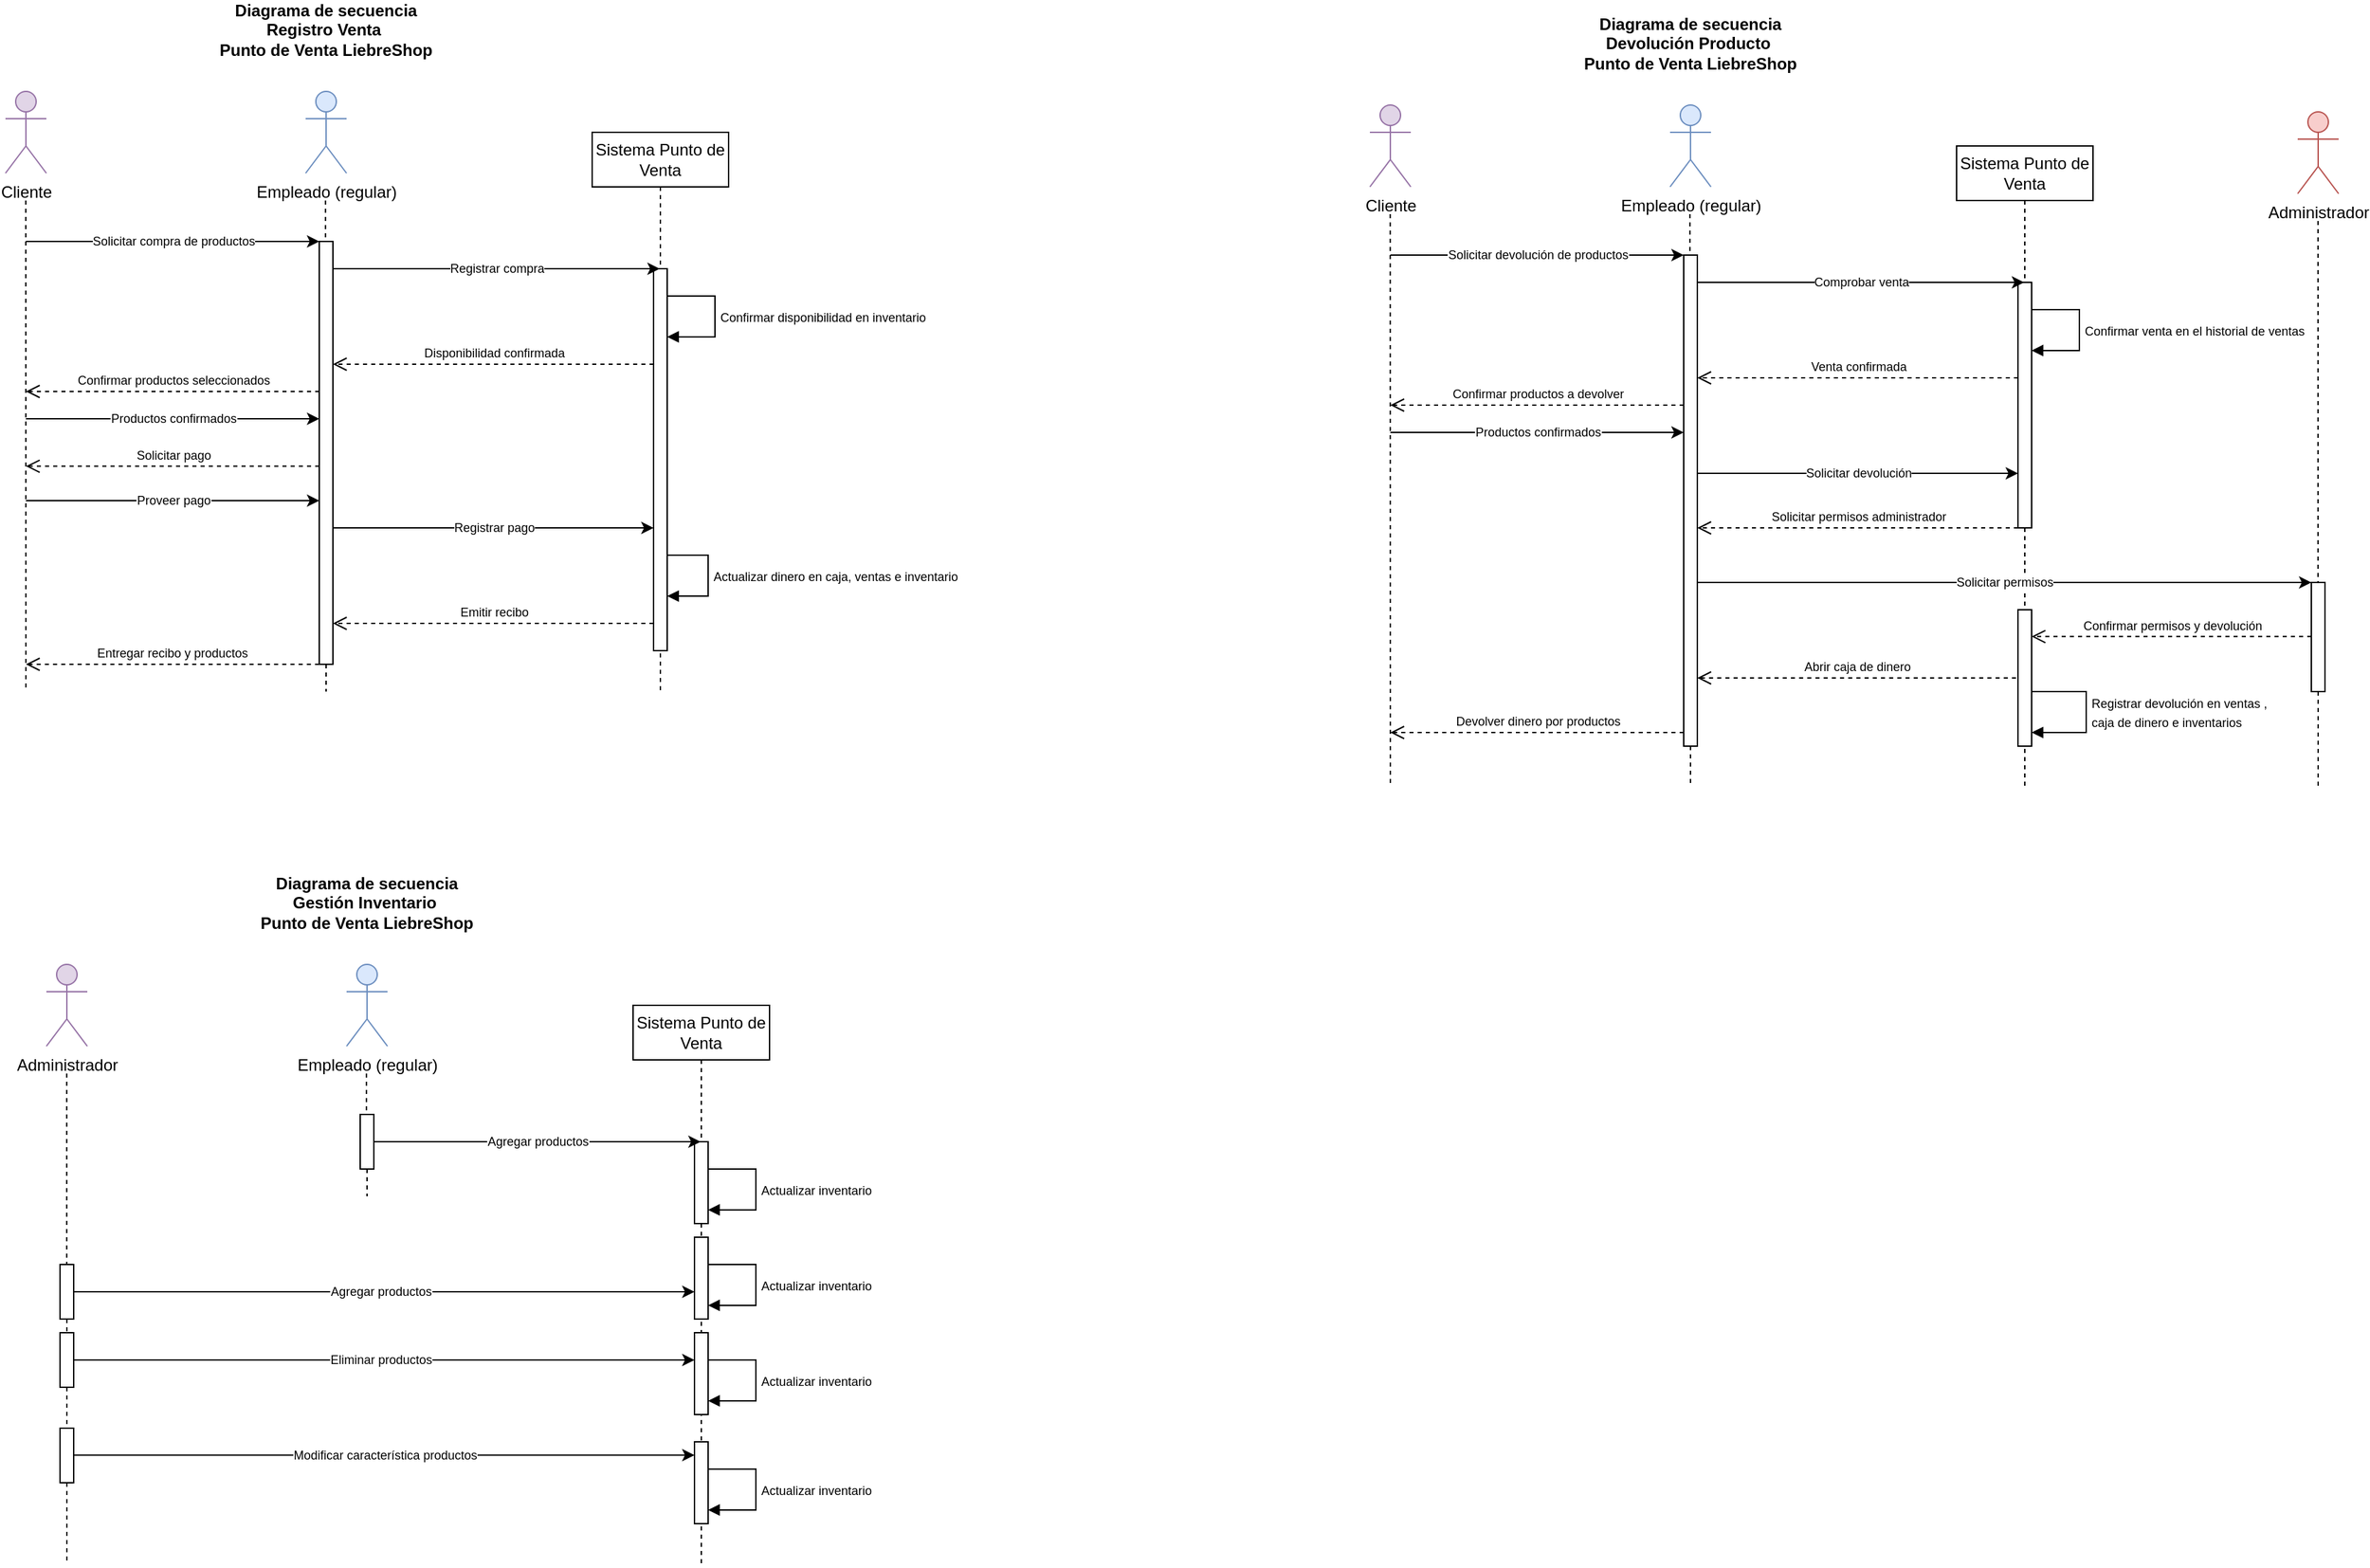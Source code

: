 <mxfile version="24.7.14">
  <diagram name="Página-1" id="ay0VAJm1djosBD3MG4BH">
    <mxGraphModel dx="1076" dy="613" grid="1" gridSize="10" guides="1" tooltips="1" connect="1" arrows="1" fold="1" page="1" pageScale="1" pageWidth="1920" pageHeight="1200" math="0" shadow="0">
      <root>
        <mxCell id="0" />
        <mxCell id="1" parent="0" />
        <mxCell id="SDecnhV5SKz6DMY33ON5-1" value="Empleado (regular)" style="shape=umlActor;verticalLabelPosition=bottom;verticalAlign=top;html=1;fillColor=#dae8fc;strokeColor=#6c8ebf;" parent="1" vertex="1">
          <mxGeometry x="390" y="170" width="30" height="60" as="geometry" />
        </mxCell>
        <mxCell id="SDecnhV5SKz6DMY33ON5-5" value="Cliente" style="shape=umlActor;verticalLabelPosition=bottom;verticalAlign=top;html=1;fillColor=#e1d5e7;strokeColor=#9673a6;" parent="1" vertex="1">
          <mxGeometry x="170" y="170" width="30" height="60" as="geometry" />
        </mxCell>
        <mxCell id="SDecnhV5SKz6DMY33ON5-9" value="Sistema Punto de Venta" style="shape=umlLifeline;perimeter=lifelinePerimeter;whiteSpace=wrap;html=1;container=1;dropTarget=0;collapsible=0;recursiveResize=0;outlineConnect=0;portConstraint=eastwest;newEdgeStyle={&quot;curved&quot;:0,&quot;rounded&quot;:0};" parent="1" vertex="1">
          <mxGeometry x="600" y="200" width="100" height="410" as="geometry" />
        </mxCell>
        <mxCell id="SDecnhV5SKz6DMY33ON5-18" value="" style="html=1;points=[[0,0,0,0,5],[0,1,0,0,-5],[1,0,0,0,5],[1,1,0,0,-5]];perimeter=orthogonalPerimeter;outlineConnect=0;targetShapes=umlLifeline;portConstraint=eastwest;newEdgeStyle={&quot;curved&quot;:0,&quot;rounded&quot;:0};" parent="SDecnhV5SKz6DMY33ON5-9" vertex="1">
          <mxGeometry x="45" y="100" width="10" height="280" as="geometry" />
        </mxCell>
        <mxCell id="SDecnhV5SKz6DMY33ON5-24" value="&lt;font style=&quot;font-size: 9px;&quot;&gt;Confirmar disponibilidad en inventario&lt;/font&gt;" style="html=1;align=left;spacingLeft=2;endArrow=block;rounded=0;edgeStyle=orthogonalEdgeStyle;curved=0;rounded=0;" parent="SDecnhV5SKz6DMY33ON5-9" edge="1">
          <mxGeometry relative="1" as="geometry">
            <mxPoint x="55" y="119.998" as="sourcePoint" />
            <Array as="points">
              <mxPoint x="90" y="119.99" />
              <mxPoint x="90" y="149.99" />
            </Array>
            <mxPoint x="55" y="149.99" as="targetPoint" />
          </mxGeometry>
        </mxCell>
        <mxCell id="SDecnhV5SKz6DMY33ON5-26" value="&lt;font style=&quot;font-size: 9px;&quot;&gt;Actualizar dinero en caja, ventas e inventario&lt;/font&gt;" style="html=1;align=left;spacingLeft=2;endArrow=block;rounded=0;edgeStyle=orthogonalEdgeStyle;curved=0;rounded=0;" parent="SDecnhV5SKz6DMY33ON5-9" source="SDecnhV5SKz6DMY33ON5-18" target="SDecnhV5SKz6DMY33ON5-18" edge="1">
          <mxGeometry relative="1" as="geometry">
            <mxPoint x="60" y="310" as="sourcePoint" />
            <Array as="points">
              <mxPoint x="85" y="310" />
              <mxPoint x="85" y="340" />
            </Array>
            <mxPoint x="60" y="340" as="targetPoint" />
          </mxGeometry>
        </mxCell>
        <mxCell id="SDecnhV5SKz6DMY33ON5-10" value="" style="endArrow=none;dashed=1;html=1;rounded=0;" parent="1" edge="1">
          <mxGeometry width="50" height="50" relative="1" as="geometry">
            <mxPoint x="184.9" y="250" as="sourcePoint" />
            <mxPoint x="185" y="610" as="targetPoint" />
          </mxGeometry>
        </mxCell>
        <mxCell id="SDecnhV5SKz6DMY33ON5-11" value="" style="endArrow=none;dashed=1;html=1;rounded=0;" parent="1" source="SDecnhV5SKz6DMY33ON5-14" edge="1">
          <mxGeometry width="50" height="50" relative="1" as="geometry">
            <mxPoint x="404.58" y="250" as="sourcePoint" />
            <mxPoint x="405" y="610" as="targetPoint" />
          </mxGeometry>
        </mxCell>
        <mxCell id="SDecnhV5SKz6DMY33ON5-12" value="" style="endArrow=classic;html=1;rounded=0;" parent="1" target="SDecnhV5SKz6DMY33ON5-14" edge="1">
          <mxGeometry relative="1" as="geometry">
            <mxPoint x="185" y="280" as="sourcePoint" />
            <mxPoint x="400" y="280" as="targetPoint" />
          </mxGeometry>
        </mxCell>
        <mxCell id="SDecnhV5SKz6DMY33ON5-13" value="Solicitar compra de productos" style="edgeLabel;resizable=0;html=1;;align=center;verticalAlign=middle;fontSize=9;" parent="SDecnhV5SKz6DMY33ON5-12" connectable="0" vertex="1">
          <mxGeometry relative="1" as="geometry" />
        </mxCell>
        <mxCell id="SDecnhV5SKz6DMY33ON5-15" value="" style="endArrow=none;dashed=1;html=1;rounded=0;" parent="1" target="SDecnhV5SKz6DMY33ON5-14" edge="1">
          <mxGeometry width="50" height="50" relative="1" as="geometry">
            <mxPoint x="404.58" y="250" as="sourcePoint" />
            <mxPoint x="404.68" y="680" as="targetPoint" />
          </mxGeometry>
        </mxCell>
        <mxCell id="SDecnhV5SKz6DMY33ON5-14" value="" style="html=1;points=[[0,0,0,0,5],[0,1,0,0,-5],[1,0,0,0,5],[1,1,0,0,-5]];perimeter=orthogonalPerimeter;outlineConnect=0;targetShapes=umlLifeline;portConstraint=eastwest;newEdgeStyle={&quot;curved&quot;:0,&quot;rounded&quot;:0};" parent="1" vertex="1">
          <mxGeometry x="400" y="280" width="10" height="310" as="geometry" />
        </mxCell>
        <mxCell id="SDecnhV5SKz6DMY33ON5-16" value="" style="endArrow=classic;html=1;rounded=0;" parent="1" target="SDecnhV5SKz6DMY33ON5-9" edge="1">
          <mxGeometry relative="1" as="geometry">
            <mxPoint x="410" y="300" as="sourcePoint" />
            <mxPoint x="630" y="300" as="targetPoint" />
          </mxGeometry>
        </mxCell>
        <mxCell id="SDecnhV5SKz6DMY33ON5-17" value="Registrar compra" style="edgeLabel;resizable=0;html=1;;align=center;verticalAlign=middle;fontSize=9;" parent="SDecnhV5SKz6DMY33ON5-16" connectable="0" vertex="1">
          <mxGeometry relative="1" as="geometry" />
        </mxCell>
        <mxCell id="SDecnhV5SKz6DMY33ON5-25" value="&lt;font style=&quot;font-size: 9px;&quot;&gt;Confirmar productos seleccionados&lt;/font&gt;" style="html=1;verticalAlign=bottom;endArrow=open;dashed=1;endSize=8;curved=0;rounded=0;" parent="1" edge="1">
          <mxGeometry relative="1" as="geometry">
            <mxPoint x="400" y="390" as="sourcePoint" />
            <mxPoint x="185" y="390" as="targetPoint" />
          </mxGeometry>
        </mxCell>
        <mxCell id="SDecnhV5SKz6DMY33ON5-27" value="&lt;font style=&quot;font-size: 9px;&quot;&gt;Disponibilidad confirmada&lt;/font&gt;" style="html=1;verticalAlign=bottom;endArrow=open;dashed=1;endSize=8;curved=0;rounded=0;entryX=0.994;entryY=0.604;entryDx=0;entryDy=0;entryPerimeter=0;" parent="1" edge="1">
          <mxGeometry x="-0.0" relative="1" as="geometry">
            <mxPoint x="645.06" y="370" as="sourcePoint" />
            <mxPoint x="410.0" y="370" as="targetPoint" />
            <mxPoint as="offset" />
          </mxGeometry>
        </mxCell>
        <mxCell id="SDecnhV5SKz6DMY33ON5-28" value="" style="endArrow=classic;html=1;rounded=0;" parent="1" edge="1">
          <mxGeometry relative="1" as="geometry">
            <mxPoint x="185" y="410" as="sourcePoint" />
            <mxPoint x="400" y="410" as="targetPoint" />
          </mxGeometry>
        </mxCell>
        <mxCell id="SDecnhV5SKz6DMY33ON5-29" value="Productos confirmados" style="edgeLabel;resizable=0;html=1;;align=center;verticalAlign=middle;fontSize=9;" parent="SDecnhV5SKz6DMY33ON5-28" connectable="0" vertex="1">
          <mxGeometry relative="1" as="geometry" />
        </mxCell>
        <mxCell id="SDecnhV5SKz6DMY33ON5-30" value="&lt;font style=&quot;font-size: 9px;&quot;&gt;Solicitar pago&lt;/font&gt;" style="html=1;verticalAlign=bottom;endArrow=open;dashed=1;endSize=8;curved=0;rounded=0;" parent="1" edge="1">
          <mxGeometry relative="1" as="geometry">
            <mxPoint x="400" y="444.76" as="sourcePoint" />
            <mxPoint x="185" y="444.76" as="targetPoint" />
          </mxGeometry>
        </mxCell>
        <mxCell id="SDecnhV5SKz6DMY33ON5-31" value="" style="endArrow=classic;html=1;rounded=0;" parent="1" edge="1">
          <mxGeometry relative="1" as="geometry">
            <mxPoint x="185" y="470" as="sourcePoint" />
            <mxPoint x="400" y="470" as="targetPoint" />
          </mxGeometry>
        </mxCell>
        <mxCell id="SDecnhV5SKz6DMY33ON5-32" value="Proveer pago" style="edgeLabel;resizable=0;html=1;;align=center;verticalAlign=middle;fontSize=9;" parent="SDecnhV5SKz6DMY33ON5-31" connectable="0" vertex="1">
          <mxGeometry relative="1" as="geometry" />
        </mxCell>
        <mxCell id="SDecnhV5SKz6DMY33ON5-33" value="" style="endArrow=classic;html=1;rounded=0;" parent="1" target="SDecnhV5SKz6DMY33ON5-18" edge="1">
          <mxGeometry relative="1" as="geometry">
            <mxPoint x="410" y="490" as="sourcePoint" />
            <mxPoint x="640" y="490" as="targetPoint" />
          </mxGeometry>
        </mxCell>
        <mxCell id="SDecnhV5SKz6DMY33ON5-34" value="Registrar pago" style="edgeLabel;resizable=0;html=1;;align=center;verticalAlign=middle;fontSize=9;" parent="SDecnhV5SKz6DMY33ON5-33" connectable="0" vertex="1">
          <mxGeometry relative="1" as="geometry" />
        </mxCell>
        <mxCell id="SDecnhV5SKz6DMY33ON5-36" value="&lt;font style=&quot;font-size: 9px;&quot;&gt;Emitir recibo&lt;/font&gt;" style="html=1;verticalAlign=bottom;endArrow=open;dashed=1;endSize=8;curved=0;rounded=0;" parent="1" target="SDecnhV5SKz6DMY33ON5-14" edge="1">
          <mxGeometry relative="1" as="geometry">
            <mxPoint x="645" y="560" as="sourcePoint" />
            <mxPoint x="430" y="560" as="targetPoint" />
          </mxGeometry>
        </mxCell>
        <mxCell id="SDecnhV5SKz6DMY33ON5-37" value="&lt;font style=&quot;font-size: 9px;&quot;&gt;Entregar recibo y productos&lt;/font&gt;" style="html=1;verticalAlign=bottom;endArrow=open;dashed=1;endSize=8;curved=0;rounded=0;exitX=-0.015;exitY=1;exitDx=0;exitDy=0;exitPerimeter=0;" parent="1" source="SDecnhV5SKz6DMY33ON5-14" edge="1">
          <mxGeometry relative="1" as="geometry">
            <mxPoint x="400" y="580" as="sourcePoint" />
            <mxPoint x="185" y="590" as="targetPoint" />
          </mxGeometry>
        </mxCell>
        <mxCell id="SDecnhV5SKz6DMY33ON5-38" value="Diagrama de secuencia Registro Venta&amp;nbsp;&lt;div&gt;Punto de Venta LiebreShop&lt;/div&gt;" style="text;html=1;align=center;verticalAlign=middle;whiteSpace=wrap;rounded=0;fontStyle=1" parent="1" vertex="1">
          <mxGeometry x="320" y="110" width="170" height="30" as="geometry" />
        </mxCell>
        <mxCell id="SDecnhV5SKz6DMY33ON5-39" value="Empleado (regular)" style="shape=umlActor;verticalLabelPosition=bottom;verticalAlign=top;html=1;fillColor=#dae8fc;strokeColor=#6c8ebf;" parent="1" vertex="1">
          <mxGeometry x="1390" y="180" width="30" height="60" as="geometry" />
        </mxCell>
        <mxCell id="SDecnhV5SKz6DMY33ON5-40" value="Cliente" style="shape=umlActor;verticalLabelPosition=bottom;verticalAlign=top;html=1;fillColor=#e1d5e7;strokeColor=#9673a6;" parent="1" vertex="1">
          <mxGeometry x="1170" y="180" width="30" height="60" as="geometry" />
        </mxCell>
        <mxCell id="SDecnhV5SKz6DMY33ON5-41" value="Sistema Punto de Venta" style="shape=umlLifeline;perimeter=lifelinePerimeter;whiteSpace=wrap;html=1;container=1;dropTarget=0;collapsible=0;recursiveResize=0;outlineConnect=0;portConstraint=eastwest;newEdgeStyle={&quot;curved&quot;:0,&quot;rounded&quot;:0};" parent="1" vertex="1">
          <mxGeometry x="1600" y="210" width="100" height="470" as="geometry" />
        </mxCell>
        <mxCell id="SDecnhV5SKz6DMY33ON5-42" value="" style="html=1;points=[[0,0,0,0,5],[0,1,0,0,-5],[1,0,0,0,5],[1,1,0,0,-5]];perimeter=orthogonalPerimeter;outlineConnect=0;targetShapes=umlLifeline;portConstraint=eastwest;newEdgeStyle={&quot;curved&quot;:0,&quot;rounded&quot;:0};" parent="SDecnhV5SKz6DMY33ON5-41" vertex="1">
          <mxGeometry x="45" y="100" width="10" height="180" as="geometry" />
        </mxCell>
        <mxCell id="SDecnhV5SKz6DMY33ON5-43" value="&lt;font style=&quot;font-size: 9px;&quot;&gt;Confirmar venta en el historial de ventas&lt;/font&gt;" style="html=1;align=left;spacingLeft=2;endArrow=block;rounded=0;edgeStyle=orthogonalEdgeStyle;curved=0;rounded=0;" parent="SDecnhV5SKz6DMY33ON5-41" edge="1">
          <mxGeometry relative="1" as="geometry">
            <mxPoint x="55" y="119.998" as="sourcePoint" />
            <Array as="points">
              <mxPoint x="90" y="119.99" />
              <mxPoint x="90" y="149.99" />
            </Array>
            <mxPoint x="55" y="149.99" as="targetPoint" />
          </mxGeometry>
        </mxCell>
        <mxCell id="SDecnhV5SKz6DMY33ON5-74" value="" style="html=1;points=[[0,0,0,0,5],[0,1,0,0,-5],[1,0,0,0,5],[1,1,0,0,-5]];perimeter=orthogonalPerimeter;outlineConnect=0;targetShapes=umlLifeline;portConstraint=eastwest;newEdgeStyle={&quot;curved&quot;:0,&quot;rounded&quot;:0};" parent="SDecnhV5SKz6DMY33ON5-41" vertex="1">
          <mxGeometry x="45" y="340" width="10" height="100" as="geometry" />
        </mxCell>
        <mxCell id="SDecnhV5SKz6DMY33ON5-77" value="&lt;font style=&quot;font-size: 9px;&quot;&gt;Registrar devolución en ventas ,&amp;nbsp;&lt;/font&gt;&lt;div&gt;&lt;span style=&quot;font-size: 9px;&quot;&gt;caja de dinero e inventarios&lt;/span&gt;&lt;/div&gt;" style="html=1;align=left;spacingLeft=2;endArrow=block;rounded=0;edgeStyle=orthogonalEdgeStyle;curved=0;rounded=0;" parent="SDecnhV5SKz6DMY33ON5-41" source="SDecnhV5SKz6DMY33ON5-74" target="SDecnhV5SKz6DMY33ON5-74" edge="1">
          <mxGeometry relative="1" as="geometry">
            <mxPoint x="60" y="399.998" as="sourcePoint" />
            <Array as="points">
              <mxPoint x="95" y="400" />
              <mxPoint x="95" y="430" />
            </Array>
            <mxPoint x="60" y="429.99" as="targetPoint" />
          </mxGeometry>
        </mxCell>
        <mxCell id="SDecnhV5SKz6DMY33ON5-45" value="" style="endArrow=none;dashed=1;html=1;rounded=0;" parent="1" edge="1">
          <mxGeometry width="50" height="50" relative="1" as="geometry">
            <mxPoint x="1184.9" y="260" as="sourcePoint" />
            <mxPoint x="1185" y="680" as="targetPoint" />
          </mxGeometry>
        </mxCell>
        <mxCell id="SDecnhV5SKz6DMY33ON5-46" value="" style="endArrow=none;dashed=1;html=1;rounded=0;" parent="1" source="SDecnhV5SKz6DMY33ON5-50" edge="1">
          <mxGeometry width="50" height="50" relative="1" as="geometry">
            <mxPoint x="1404.58" y="260" as="sourcePoint" />
            <mxPoint x="1405" y="680" as="targetPoint" />
          </mxGeometry>
        </mxCell>
        <mxCell id="SDecnhV5SKz6DMY33ON5-47" value="" style="endArrow=classic;html=1;rounded=0;" parent="1" target="SDecnhV5SKz6DMY33ON5-50" edge="1">
          <mxGeometry relative="1" as="geometry">
            <mxPoint x="1185" y="290" as="sourcePoint" />
            <mxPoint x="1400" y="290" as="targetPoint" />
          </mxGeometry>
        </mxCell>
        <mxCell id="SDecnhV5SKz6DMY33ON5-48" value="Solicitar devolución de productos" style="edgeLabel;resizable=0;html=1;;align=center;verticalAlign=middle;fontSize=9;" parent="SDecnhV5SKz6DMY33ON5-47" connectable="0" vertex="1">
          <mxGeometry relative="1" as="geometry" />
        </mxCell>
        <mxCell id="SDecnhV5SKz6DMY33ON5-49" value="" style="endArrow=none;dashed=1;html=1;rounded=0;" parent="1" target="SDecnhV5SKz6DMY33ON5-50" edge="1">
          <mxGeometry width="50" height="50" relative="1" as="geometry">
            <mxPoint x="1404.58" y="260" as="sourcePoint" />
            <mxPoint x="1404.68" y="690" as="targetPoint" />
          </mxGeometry>
        </mxCell>
        <mxCell id="SDecnhV5SKz6DMY33ON5-50" value="" style="html=1;points=[[0,0,0,0,5],[0,1,0,0,-5],[1,0,0,0,5],[1,1,0,0,-5]];perimeter=orthogonalPerimeter;outlineConnect=0;targetShapes=umlLifeline;portConstraint=eastwest;newEdgeStyle={&quot;curved&quot;:0,&quot;rounded&quot;:0};" parent="1" vertex="1">
          <mxGeometry x="1400" y="290" width="10" height="360" as="geometry" />
        </mxCell>
        <mxCell id="SDecnhV5SKz6DMY33ON5-51" value="" style="endArrow=classic;html=1;rounded=0;" parent="1" target="SDecnhV5SKz6DMY33ON5-41" edge="1">
          <mxGeometry relative="1" as="geometry">
            <mxPoint x="1410" y="310" as="sourcePoint" />
            <mxPoint x="1630" y="310" as="targetPoint" />
          </mxGeometry>
        </mxCell>
        <mxCell id="SDecnhV5SKz6DMY33ON5-52" value="Comprobar venta" style="edgeLabel;resizable=0;html=1;;align=center;verticalAlign=middle;fontSize=9;" parent="SDecnhV5SKz6DMY33ON5-51" connectable="0" vertex="1">
          <mxGeometry relative="1" as="geometry" />
        </mxCell>
        <mxCell id="SDecnhV5SKz6DMY33ON5-53" value="&lt;font style=&quot;font-size: 9px;&quot;&gt;Confirmar productos a devolver&lt;/font&gt;" style="html=1;verticalAlign=bottom;endArrow=open;dashed=1;endSize=8;curved=0;rounded=0;" parent="1" edge="1">
          <mxGeometry relative="1" as="geometry">
            <mxPoint x="1400" y="400" as="sourcePoint" />
            <mxPoint x="1185" y="400" as="targetPoint" />
          </mxGeometry>
        </mxCell>
        <mxCell id="SDecnhV5SKz6DMY33ON5-54" value="&lt;font style=&quot;font-size: 9px;&quot;&gt;Venta confirmada&lt;/font&gt;" style="html=1;verticalAlign=bottom;endArrow=open;dashed=1;endSize=8;curved=0;rounded=0;entryX=0.994;entryY=0.604;entryDx=0;entryDy=0;entryPerimeter=0;" parent="1" edge="1">
          <mxGeometry x="-0.0" relative="1" as="geometry">
            <mxPoint x="1645.06" y="380" as="sourcePoint" />
            <mxPoint x="1410" y="380" as="targetPoint" />
            <mxPoint as="offset" />
          </mxGeometry>
        </mxCell>
        <mxCell id="SDecnhV5SKz6DMY33ON5-55" value="" style="endArrow=classic;html=1;rounded=0;" parent="1" edge="1">
          <mxGeometry relative="1" as="geometry">
            <mxPoint x="1185" y="420" as="sourcePoint" />
            <mxPoint x="1400" y="420" as="targetPoint" />
          </mxGeometry>
        </mxCell>
        <mxCell id="SDecnhV5SKz6DMY33ON5-56" value="Productos confirmados" style="edgeLabel;resizable=0;html=1;;align=center;verticalAlign=middle;fontSize=9;" parent="SDecnhV5SKz6DMY33ON5-55" connectable="0" vertex="1">
          <mxGeometry relative="1" as="geometry" />
        </mxCell>
        <mxCell id="SDecnhV5SKz6DMY33ON5-64" value="Diagrama de secuencia Devolución Producto&amp;nbsp;&lt;div&gt;Punto de Venta LiebreShop&lt;/div&gt;" style="text;html=1;align=center;verticalAlign=middle;whiteSpace=wrap;rounded=0;fontStyle=1" parent="1" vertex="1">
          <mxGeometry x="1320" y="120" width="170" height="30" as="geometry" />
        </mxCell>
        <mxCell id="SDecnhV5SKz6DMY33ON5-65" value="" style="endArrow=classic;html=1;rounded=0;" parent="1" target="SDecnhV5SKz6DMY33ON5-42" edge="1">
          <mxGeometry relative="1" as="geometry">
            <mxPoint x="1410" y="450" as="sourcePoint" />
            <mxPoint x="1630" y="450" as="targetPoint" />
          </mxGeometry>
        </mxCell>
        <mxCell id="SDecnhV5SKz6DMY33ON5-66" value="Solicitar devolución" style="edgeLabel;resizable=0;html=1;;align=center;verticalAlign=middle;fontSize=9;" parent="SDecnhV5SKz6DMY33ON5-65" connectable="0" vertex="1">
          <mxGeometry relative="1" as="geometry" />
        </mxCell>
        <mxCell id="SDecnhV5SKz6DMY33ON5-67" value="&lt;font style=&quot;font-size: 9px;&quot;&gt;Solicitar permisos administrador&lt;/font&gt;" style="html=1;verticalAlign=bottom;endArrow=open;dashed=1;endSize=8;curved=0;rounded=0;" parent="1" target="SDecnhV5SKz6DMY33ON5-50" edge="1">
          <mxGeometry relative="1" as="geometry">
            <mxPoint x="1645.0" y="490" as="sourcePoint" />
            <mxPoint x="1420" y="490" as="targetPoint" />
          </mxGeometry>
        </mxCell>
        <mxCell id="SDecnhV5SKz6DMY33ON5-68" value="Administrador" style="shape=umlActor;verticalLabelPosition=bottom;verticalAlign=top;html=1;fillColor=#f8cecc;strokeColor=#b85450;" parent="1" vertex="1">
          <mxGeometry x="1850" y="185" width="30" height="60" as="geometry" />
        </mxCell>
        <mxCell id="SDecnhV5SKz6DMY33ON5-69" value="" style="endArrow=none;dashed=1;html=1;rounded=0;" parent="1" source="SDecnhV5SKz6DMY33ON5-72" edge="1">
          <mxGeometry width="50" height="50" relative="1" as="geometry">
            <mxPoint x="1864.9" y="265" as="sourcePoint" />
            <mxPoint x="1865" y="680" as="targetPoint" />
          </mxGeometry>
        </mxCell>
        <mxCell id="SDecnhV5SKz6DMY33ON5-70" value="" style="endArrow=classic;html=1;rounded=0;" parent="1" target="SDecnhV5SKz6DMY33ON5-72" edge="1">
          <mxGeometry relative="1" as="geometry">
            <mxPoint x="1410" y="530" as="sourcePoint" />
            <mxPoint x="1840" y="530" as="targetPoint" />
          </mxGeometry>
        </mxCell>
        <mxCell id="SDecnhV5SKz6DMY33ON5-71" value="Solicitar permisos" style="edgeLabel;resizable=0;html=1;;align=center;verticalAlign=middle;fontSize=9;" parent="SDecnhV5SKz6DMY33ON5-70" connectable="0" vertex="1">
          <mxGeometry relative="1" as="geometry" />
        </mxCell>
        <mxCell id="SDecnhV5SKz6DMY33ON5-73" value="" style="endArrow=none;dashed=1;html=1;rounded=0;" parent="1" target="SDecnhV5SKz6DMY33ON5-72" edge="1">
          <mxGeometry width="50" height="50" relative="1" as="geometry">
            <mxPoint x="1864.9" y="265" as="sourcePoint" />
            <mxPoint x="1865" y="625" as="targetPoint" />
          </mxGeometry>
        </mxCell>
        <mxCell id="SDecnhV5SKz6DMY33ON5-72" value="" style="html=1;points=[[0,0,0,0,5],[0,1,0,0,-5],[1,0,0,0,5],[1,1,0,0,-5]];perimeter=orthogonalPerimeter;outlineConnect=0;targetShapes=umlLifeline;portConstraint=eastwest;newEdgeStyle={&quot;curved&quot;:0,&quot;rounded&quot;:0};" parent="1" vertex="1">
          <mxGeometry x="1860" y="530" width="10" height="80" as="geometry" />
        </mxCell>
        <mxCell id="SDecnhV5SKz6DMY33ON5-75" value="&lt;font style=&quot;font-size: 9px;&quot;&gt;Confirmar permisos y devolución&lt;/font&gt;" style="html=1;verticalAlign=bottom;endArrow=open;dashed=1;endSize=8;curved=0;rounded=0;" parent="1" target="SDecnhV5SKz6DMY33ON5-74" edge="1">
          <mxGeometry relative="1" as="geometry">
            <mxPoint x="1860.0" y="569.66" as="sourcePoint" />
            <mxPoint x="1660" y="570" as="targetPoint" />
          </mxGeometry>
        </mxCell>
        <mxCell id="SDecnhV5SKz6DMY33ON5-76" value="&lt;font style=&quot;font-size: 9px;&quot;&gt;Abrir caja de dinero&lt;/font&gt;" style="html=1;verticalAlign=bottom;endArrow=open;dashed=1;endSize=8;curved=0;rounded=0;entryX=1.143;entryY=0.968;entryDx=0;entryDy=0;entryPerimeter=0;" parent="1" edge="1">
          <mxGeometry relative="1" as="geometry">
            <mxPoint x="1643.57" y="600.0" as="sourcePoint" />
            <mxPoint x="1410.0" y="600.0" as="targetPoint" />
          </mxGeometry>
        </mxCell>
        <mxCell id="SDecnhV5SKz6DMY33ON5-78" value="&lt;font style=&quot;font-size: 9px;&quot;&gt;Devolver dinero por productos&lt;/font&gt;" style="html=1;verticalAlign=bottom;endArrow=open;dashed=1;endSize=8;curved=0;rounded=0;" parent="1" edge="1">
          <mxGeometry relative="1" as="geometry">
            <mxPoint x="1400" y="640.0" as="sourcePoint" />
            <mxPoint x="1185" y="640" as="targetPoint" />
          </mxGeometry>
        </mxCell>
        <mxCell id="SDecnhV5SKz6DMY33ON5-79" value="Empleado (regular)" style="shape=umlActor;verticalLabelPosition=bottom;verticalAlign=top;html=1;fillColor=#dae8fc;strokeColor=#6c8ebf;" parent="1" vertex="1">
          <mxGeometry x="420" y="810" width="30" height="60" as="geometry" />
        </mxCell>
        <mxCell id="SDecnhV5SKz6DMY33ON5-80" value="Administrador" style="shape=umlActor;verticalLabelPosition=bottom;verticalAlign=top;html=1;fillColor=#e1d5e7;strokeColor=#9673a6;" parent="1" vertex="1">
          <mxGeometry x="200" y="810" width="30" height="60" as="geometry" />
        </mxCell>
        <mxCell id="SDecnhV5SKz6DMY33ON5-81" value="Sistema Punto de Venta" style="shape=umlLifeline;perimeter=lifelinePerimeter;whiteSpace=wrap;html=1;container=1;dropTarget=0;collapsible=0;recursiveResize=0;outlineConnect=0;portConstraint=eastwest;newEdgeStyle={&quot;curved&quot;:0,&quot;rounded&quot;:0};" parent="1" vertex="1">
          <mxGeometry x="630" y="840" width="100" height="410" as="geometry" />
        </mxCell>
        <mxCell id="SDecnhV5SKz6DMY33ON5-82" value="" style="html=1;points=[[0,0,0,0,5],[0,1,0,0,-5],[1,0,0,0,5],[1,1,0,0,-5]];perimeter=orthogonalPerimeter;outlineConnect=0;targetShapes=umlLifeline;portConstraint=eastwest;newEdgeStyle={&quot;curved&quot;:0,&quot;rounded&quot;:0};" parent="SDecnhV5SKz6DMY33ON5-81" vertex="1">
          <mxGeometry x="45" y="100" width="10" height="60" as="geometry" />
        </mxCell>
        <mxCell id="SDecnhV5SKz6DMY33ON5-83" value="&lt;font style=&quot;font-size: 9px;&quot;&gt;Actualizar inventario&lt;/font&gt;" style="html=1;align=left;spacingLeft=2;endArrow=block;rounded=0;edgeStyle=orthogonalEdgeStyle;curved=0;rounded=0;" parent="SDecnhV5SKz6DMY33ON5-81" edge="1">
          <mxGeometry relative="1" as="geometry">
            <mxPoint x="55" y="119.998" as="sourcePoint" />
            <Array as="points">
              <mxPoint x="90" y="119.99" />
              <mxPoint x="90" y="149.99" />
            </Array>
            <mxPoint x="55" y="149.99" as="targetPoint" />
          </mxGeometry>
        </mxCell>
        <mxCell id="SDecnhV5SKz6DMY33ON5-114" value="" style="html=1;points=[[0,0,0,0,5],[0,1,0,0,-5],[1,0,0,0,5],[1,1,0,0,-5]];perimeter=orthogonalPerimeter;outlineConnect=0;targetShapes=umlLifeline;portConstraint=eastwest;newEdgeStyle={&quot;curved&quot;:0,&quot;rounded&quot;:0};" parent="SDecnhV5SKz6DMY33ON5-81" vertex="1">
          <mxGeometry x="45" y="170" width="10" height="60" as="geometry" />
        </mxCell>
        <mxCell id="SDecnhV5SKz6DMY33ON5-115" value="&lt;font style=&quot;font-size: 9px;&quot;&gt;Actualizar inventario&lt;/font&gt;" style="html=1;align=left;spacingLeft=2;endArrow=block;rounded=0;edgeStyle=orthogonalEdgeStyle;curved=0;rounded=0;" parent="SDecnhV5SKz6DMY33ON5-81" edge="1">
          <mxGeometry relative="1" as="geometry">
            <mxPoint x="55" y="189.998" as="sourcePoint" />
            <Array as="points">
              <mxPoint x="90" y="189.99" />
              <mxPoint x="90" y="219.99" />
            </Array>
            <mxPoint x="55" y="219.99" as="targetPoint" />
          </mxGeometry>
        </mxCell>
        <mxCell id="SDecnhV5SKz6DMY33ON5-116" value="" style="html=1;points=[[0,0,0,0,5],[0,1,0,0,-5],[1,0,0,0,5],[1,1,0,0,-5]];perimeter=orthogonalPerimeter;outlineConnect=0;targetShapes=umlLifeline;portConstraint=eastwest;newEdgeStyle={&quot;curved&quot;:0,&quot;rounded&quot;:0};" parent="SDecnhV5SKz6DMY33ON5-81" vertex="1">
          <mxGeometry x="45" y="240" width="10" height="60" as="geometry" />
        </mxCell>
        <mxCell id="SDecnhV5SKz6DMY33ON5-117" value="&lt;font style=&quot;font-size: 9px;&quot;&gt;Actualizar inventario&lt;/font&gt;" style="html=1;align=left;spacingLeft=2;endArrow=block;rounded=0;edgeStyle=orthogonalEdgeStyle;curved=0;rounded=0;" parent="SDecnhV5SKz6DMY33ON5-81" edge="1">
          <mxGeometry relative="1" as="geometry">
            <mxPoint x="55" y="259.998" as="sourcePoint" />
            <Array as="points">
              <mxPoint x="90" y="259.99" />
              <mxPoint x="90" y="289.99" />
            </Array>
            <mxPoint x="55" y="289.99" as="targetPoint" />
          </mxGeometry>
        </mxCell>
        <mxCell id="SDecnhV5SKz6DMY33ON5-118" value="" style="html=1;points=[[0,0,0,0,5],[0,1,0,0,-5],[1,0,0,0,5],[1,1,0,0,-5]];perimeter=orthogonalPerimeter;outlineConnect=0;targetShapes=umlLifeline;portConstraint=eastwest;newEdgeStyle={&quot;curved&quot;:0,&quot;rounded&quot;:0};" parent="SDecnhV5SKz6DMY33ON5-81" vertex="1">
          <mxGeometry x="45" y="320" width="10" height="60" as="geometry" />
        </mxCell>
        <mxCell id="SDecnhV5SKz6DMY33ON5-119" value="&lt;font style=&quot;font-size: 9px;&quot;&gt;Actualizar inventario&lt;/font&gt;" style="html=1;align=left;spacingLeft=2;endArrow=block;rounded=0;edgeStyle=orthogonalEdgeStyle;curved=0;rounded=0;" parent="SDecnhV5SKz6DMY33ON5-81" edge="1">
          <mxGeometry relative="1" as="geometry">
            <mxPoint x="55" y="339.998" as="sourcePoint" />
            <Array as="points">
              <mxPoint x="90" y="339.99" />
              <mxPoint x="90" y="369.99" />
            </Array>
            <mxPoint x="55" y="369.99" as="targetPoint" />
          </mxGeometry>
        </mxCell>
        <mxCell id="SDecnhV5SKz6DMY33ON5-85" value="" style="endArrow=none;dashed=1;html=1;rounded=0;" parent="1" source="SDecnhV5SKz6DMY33ON5-112" edge="1">
          <mxGeometry width="50" height="50" relative="1" as="geometry">
            <mxPoint x="214.9" y="890" as="sourcePoint" />
            <mxPoint x="215" y="1250" as="targetPoint" />
          </mxGeometry>
        </mxCell>
        <mxCell id="SDecnhV5SKz6DMY33ON5-86" value="" style="endArrow=none;dashed=1;html=1;rounded=0;" parent="1" source="SDecnhV5SKz6DMY33ON5-90" edge="1">
          <mxGeometry width="50" height="50" relative="1" as="geometry">
            <mxPoint x="434.58" y="890" as="sourcePoint" />
            <mxPoint x="435" y="980" as="targetPoint" />
          </mxGeometry>
        </mxCell>
        <mxCell id="SDecnhV5SKz6DMY33ON5-89" value="" style="endArrow=none;dashed=1;html=1;rounded=0;" parent="1" target="SDecnhV5SKz6DMY33ON5-90" edge="1">
          <mxGeometry width="50" height="50" relative="1" as="geometry">
            <mxPoint x="434.58" y="890" as="sourcePoint" />
            <mxPoint x="434.68" y="1320" as="targetPoint" />
          </mxGeometry>
        </mxCell>
        <mxCell id="SDecnhV5SKz6DMY33ON5-90" value="" style="html=1;points=[[0,0,0,0,5],[0,1,0,0,-5],[1,0,0,0,5],[1,1,0,0,-5]];perimeter=orthogonalPerimeter;outlineConnect=0;targetShapes=umlLifeline;portConstraint=eastwest;newEdgeStyle={&quot;curved&quot;:0,&quot;rounded&quot;:0};" parent="1" vertex="1">
          <mxGeometry x="430" y="920" width="10" height="40" as="geometry" />
        </mxCell>
        <mxCell id="SDecnhV5SKz6DMY33ON5-91" value="" style="endArrow=classic;html=1;rounded=0;" parent="1" target="SDecnhV5SKz6DMY33ON5-81" edge="1">
          <mxGeometry relative="1" as="geometry">
            <mxPoint x="440" y="940" as="sourcePoint" />
            <mxPoint x="660" y="940" as="targetPoint" />
          </mxGeometry>
        </mxCell>
        <mxCell id="SDecnhV5SKz6DMY33ON5-92" value="Agregar productos" style="edgeLabel;resizable=0;html=1;;align=center;verticalAlign=middle;fontSize=9;" parent="SDecnhV5SKz6DMY33ON5-91" connectable="0" vertex="1">
          <mxGeometry relative="1" as="geometry" />
        </mxCell>
        <mxCell id="SDecnhV5SKz6DMY33ON5-95" value="" style="endArrow=classic;html=1;rounded=0;" parent="1" target="SDecnhV5SKz6DMY33ON5-114" edge="1">
          <mxGeometry relative="1" as="geometry">
            <mxPoint x="215" y="1050" as="sourcePoint" />
            <mxPoint x="430" y="1050" as="targetPoint" />
          </mxGeometry>
        </mxCell>
        <mxCell id="SDecnhV5SKz6DMY33ON5-96" value="Agregar productos" style="edgeLabel;resizable=0;html=1;;align=center;verticalAlign=middle;fontSize=9;" parent="SDecnhV5SKz6DMY33ON5-95" connectable="0" vertex="1">
          <mxGeometry relative="1" as="geometry" />
        </mxCell>
        <mxCell id="SDecnhV5SKz6DMY33ON5-98" value="" style="endArrow=classic;html=1;rounded=0;" parent="1" target="SDecnhV5SKz6DMY33ON5-116" edge="1">
          <mxGeometry relative="1" as="geometry">
            <mxPoint x="215" y="1100" as="sourcePoint" />
            <mxPoint x="430" y="1100" as="targetPoint" />
          </mxGeometry>
        </mxCell>
        <mxCell id="SDecnhV5SKz6DMY33ON5-99" value="Eliminar productos" style="edgeLabel;resizable=0;html=1;;align=center;verticalAlign=middle;fontSize=9;" parent="SDecnhV5SKz6DMY33ON5-98" connectable="0" vertex="1">
          <mxGeometry relative="1" as="geometry" />
        </mxCell>
        <mxCell id="SDecnhV5SKz6DMY33ON5-104" value="Diagrama de secuencia Gestión Inventario&amp;nbsp;&lt;div&gt;Punto de Venta LiebreShop&lt;/div&gt;" style="text;html=1;align=center;verticalAlign=middle;whiteSpace=wrap;rounded=0;fontStyle=1" parent="1" vertex="1">
          <mxGeometry x="350" y="750" width="170" height="30" as="geometry" />
        </mxCell>
        <mxCell id="SDecnhV5SKz6DMY33ON5-106" value="" style="endArrow=classic;html=1;rounded=0;" parent="1" target="SDecnhV5SKz6DMY33ON5-118" edge="1">
          <mxGeometry relative="1" as="geometry">
            <mxPoint x="220" y="1169.76" as="sourcePoint" />
            <mxPoint x="465" y="1169.76" as="targetPoint" />
          </mxGeometry>
        </mxCell>
        <mxCell id="SDecnhV5SKz6DMY33ON5-107" value="Modificar característica productos" style="edgeLabel;resizable=0;html=1;;align=center;verticalAlign=middle;fontSize=9;" parent="SDecnhV5SKz6DMY33ON5-106" connectable="0" vertex="1">
          <mxGeometry relative="1" as="geometry" />
        </mxCell>
        <mxCell id="SDecnhV5SKz6DMY33ON5-109" value="" style="endArrow=none;dashed=1;html=1;rounded=0;" parent="1" target="SDecnhV5SKz6DMY33ON5-108" edge="1">
          <mxGeometry width="50" height="50" relative="1" as="geometry">
            <mxPoint x="214.9" y="890" as="sourcePoint" />
            <mxPoint x="215" y="1250" as="targetPoint" />
          </mxGeometry>
        </mxCell>
        <mxCell id="SDecnhV5SKz6DMY33ON5-108" value="" style="html=1;points=[[0,0,0,0,5],[0,1,0,0,-5],[1,0,0,0,5],[1,1,0,0,-5]];perimeter=orthogonalPerimeter;outlineConnect=0;targetShapes=umlLifeline;portConstraint=eastwest;newEdgeStyle={&quot;curved&quot;:0,&quot;rounded&quot;:0};" parent="1" vertex="1">
          <mxGeometry x="210" y="1030" width="10" height="40" as="geometry" />
        </mxCell>
        <mxCell id="SDecnhV5SKz6DMY33ON5-111" value="" style="endArrow=none;dashed=1;html=1;rounded=0;" parent="1" source="SDecnhV5SKz6DMY33ON5-108" target="SDecnhV5SKz6DMY33ON5-110" edge="1">
          <mxGeometry width="50" height="50" relative="1" as="geometry">
            <mxPoint x="215" y="1070" as="sourcePoint" />
            <mxPoint x="215" y="1250" as="targetPoint" />
          </mxGeometry>
        </mxCell>
        <mxCell id="SDecnhV5SKz6DMY33ON5-110" value="" style="html=1;points=[[0,0,0,0,5],[0,1,0,0,-5],[1,0,0,0,5],[1,1,0,0,-5]];perimeter=orthogonalPerimeter;outlineConnect=0;targetShapes=umlLifeline;portConstraint=eastwest;newEdgeStyle={&quot;curved&quot;:0,&quot;rounded&quot;:0};" parent="1" vertex="1">
          <mxGeometry x="210" y="1080" width="10" height="40" as="geometry" />
        </mxCell>
        <mxCell id="SDecnhV5SKz6DMY33ON5-113" value="" style="endArrow=none;dashed=1;html=1;rounded=0;" parent="1" source="SDecnhV5SKz6DMY33ON5-110" target="SDecnhV5SKz6DMY33ON5-112" edge="1">
          <mxGeometry width="50" height="50" relative="1" as="geometry">
            <mxPoint x="215" y="1120" as="sourcePoint" />
            <mxPoint x="215" y="1250" as="targetPoint" />
          </mxGeometry>
        </mxCell>
        <mxCell id="SDecnhV5SKz6DMY33ON5-112" value="" style="html=1;points=[[0,0,0,0,5],[0,1,0,0,-5],[1,0,0,0,5],[1,1,0,0,-5]];perimeter=orthogonalPerimeter;outlineConnect=0;targetShapes=umlLifeline;portConstraint=eastwest;newEdgeStyle={&quot;curved&quot;:0,&quot;rounded&quot;:0};" parent="1" vertex="1">
          <mxGeometry x="210" y="1150" width="10" height="40" as="geometry" />
        </mxCell>
      </root>
    </mxGraphModel>
  </diagram>
</mxfile>
